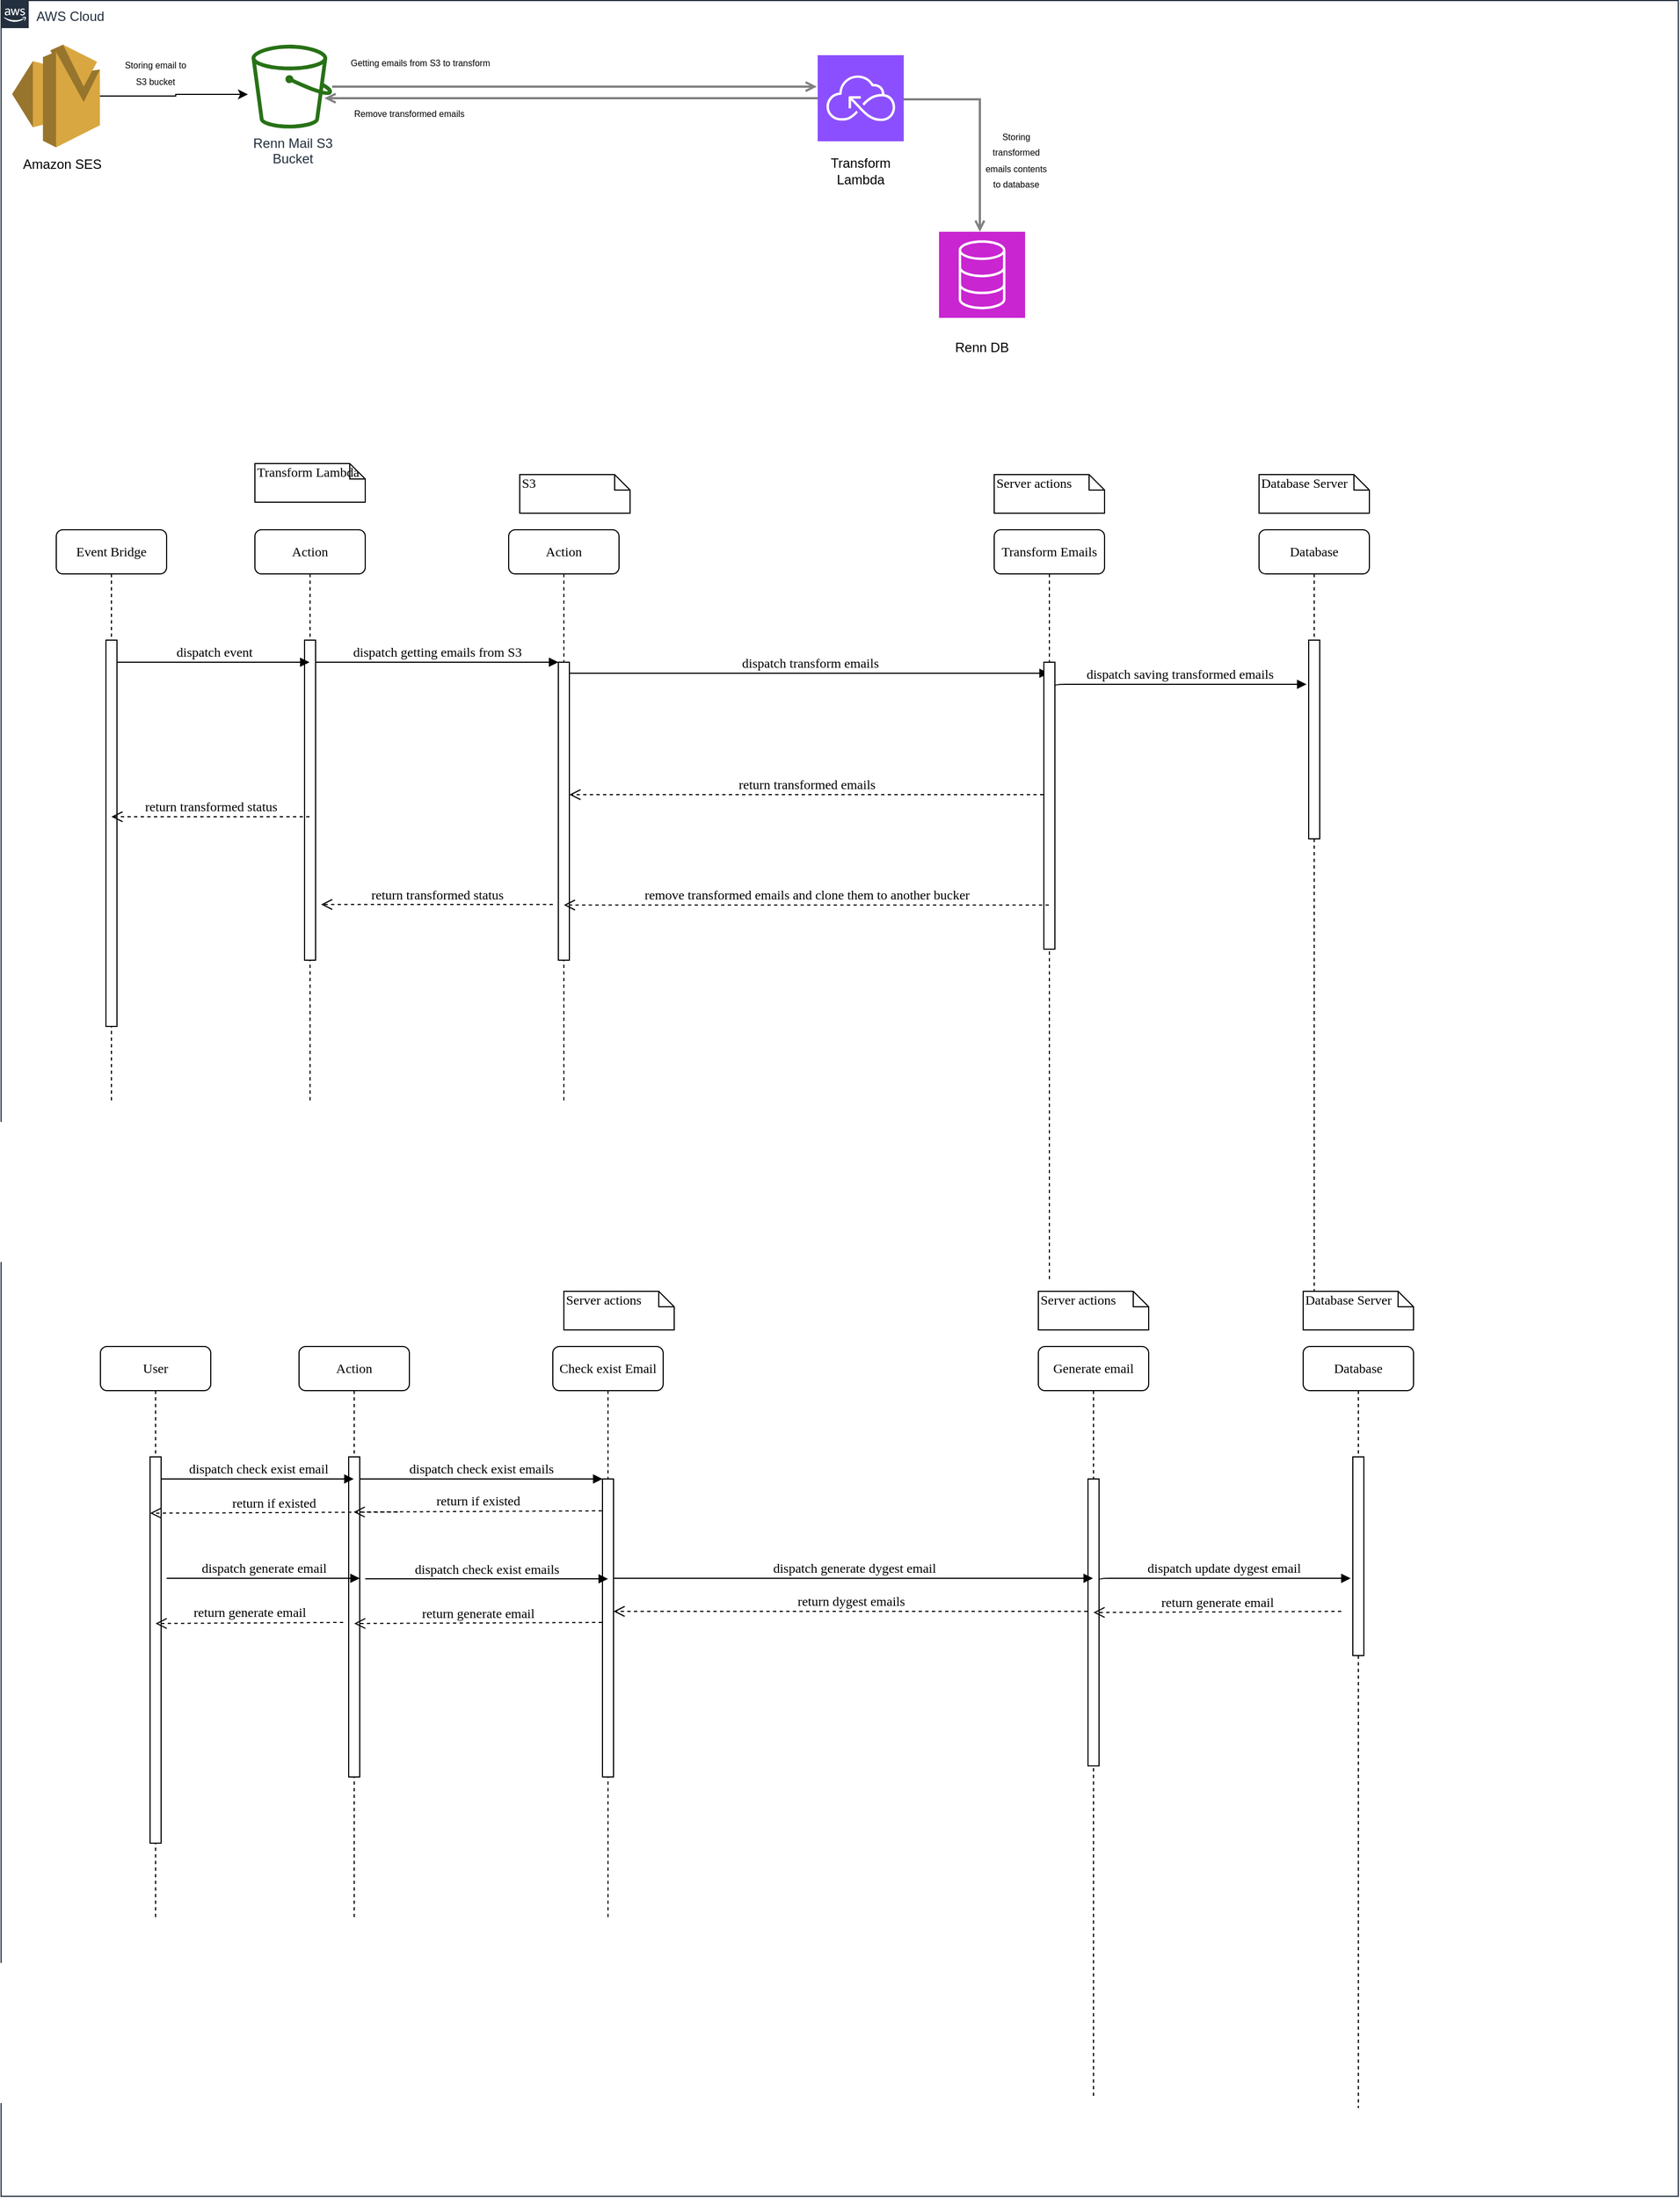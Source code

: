 <mxfile version="24.4.3" type="github">
  <diagram id="Ht1M8jgEwFfnCIfOTk4-" name="Page-1">
    <mxGraphModel dx="3740" dy="2110" grid="1" gridSize="10" guides="1" tooltips="1" connect="1" arrows="1" fold="1" page="1" pageScale="1" pageWidth="1169" pageHeight="827" math="0" shadow="0">
      <root>
        <mxCell id="0" />
        <mxCell id="1" parent="0" />
        <mxCell id="UEzPUAAOIrF-is8g5C7q-175" value="AWS Cloud" style="points=[[0,0],[0.25,0],[0.5,0],[0.75,0],[1,0],[1,0.25],[1,0.5],[1,0.75],[1,1],[0.75,1],[0.5,1],[0.25,1],[0,1],[0,0.75],[0,0.5],[0,0.25]];outlineConnect=0;gradientColor=none;html=1;whiteSpace=wrap;fontSize=12;fontStyle=0;shape=mxgraph.aws4.group;grIcon=mxgraph.aws4.group_aws_cloud_alt;strokeColor=#232F3E;fillColor=none;verticalAlign=top;align=left;spacingLeft=30;fontColor=#232F3E;dashed=0;labelBackgroundColor=#ffffff;container=1;pointerEvents=0;collapsible=0;recursiveResize=0;" parent="1" vertex="1">
          <mxGeometry x="-90" y="-789.5" width="1520" height="1989.5" as="geometry" />
        </mxCell>
        <mxCell id="p87CbuBcReerhUkE5k2M-15" value="" style="group" parent="UEzPUAAOIrF-is8g5C7q-175" vertex="1" connectable="0">
          <mxGeometry x="10" y="40" width="90" height="123" as="geometry" />
        </mxCell>
        <mxCell id="p87CbuBcReerhUkE5k2M-3" value="" style="outlineConnect=0;dashed=0;verticalLabelPosition=bottom;verticalAlign=top;align=center;html=1;shape=mxgraph.aws3.ses;fillColor=#D9A741;gradientColor=none;" parent="p87CbuBcReerhUkE5k2M-15" vertex="1">
          <mxGeometry width="79.5" height="93" as="geometry" />
        </mxCell>
        <mxCell id="p87CbuBcReerhUkE5k2M-10" value="Amazon SES" style="text;html=1;align=center;verticalAlign=middle;resizable=0;points=[];autosize=1;strokeColor=none;fillColor=none;" parent="p87CbuBcReerhUkE5k2M-15" vertex="1">
          <mxGeometry y="93" width="90" height="30" as="geometry" />
        </mxCell>
        <mxCell id="p87CbuBcReerhUkE5k2M-17" value="" style="group" parent="UEzPUAAOIrF-is8g5C7q-175" vertex="1" connectable="0">
          <mxGeometry x="740" y="49.5" width="78" height="119.5" as="geometry" />
        </mxCell>
        <mxCell id="p87CbuBcReerhUkE5k2M-1" value="" style="sketch=0;points=[[0,0,0],[0.25,0,0],[0.5,0,0],[0.75,0,0],[1,0,0],[0,1,0],[0.25,1,0],[0.5,1,0],[0.75,1,0],[1,1,0],[0,0.25,0],[0,0.5,0],[0,0.75,0],[1,0.25,0],[1,0.5,0],[1,0.75,0]];outlineConnect=0;fontColor=#232F3E;fillColor=#8C4FFF;strokeColor=#ffffff;dashed=0;verticalLabelPosition=bottom;verticalAlign=top;align=center;html=1;fontSize=12;fontStyle=0;aspect=fixed;shape=mxgraph.aws4.resourceIcon;resIcon=mxgraph.aws4.serverless;" parent="p87CbuBcReerhUkE5k2M-17" vertex="1">
          <mxGeometry width="78" height="78" as="geometry" />
        </mxCell>
        <mxCell id="p87CbuBcReerhUkE5k2M-16" value="Transform Lambda" style="text;html=1;align=center;verticalAlign=middle;whiteSpace=wrap;rounded=0;" parent="p87CbuBcReerhUkE5k2M-17" vertex="1">
          <mxGeometry x="9" y="89.5" width="60" height="30" as="geometry" />
        </mxCell>
        <mxCell id="p87CbuBcReerhUkE5k2M-21" value="" style="group" parent="UEzPUAAOIrF-is8g5C7q-175" vertex="1" connectable="0">
          <mxGeometry x="850" y="209.5" width="78" height="120" as="geometry" />
        </mxCell>
        <mxCell id="p87CbuBcReerhUkE5k2M-19" value="" style="sketch=0;points=[[0,0,0],[0.25,0,0],[0.5,0,0],[0.75,0,0],[1,0,0],[0,1,0],[0.25,1,0],[0.5,1,0],[0.75,1,0],[1,1,0],[0,0.25,0],[0,0.5,0],[0,0.75,0],[1,0.25,0],[1,0.5,0],[1,0.75,0]];outlineConnect=0;fontColor=#232F3E;fillColor=#C925D1;strokeColor=#ffffff;dashed=0;verticalLabelPosition=bottom;verticalAlign=top;align=center;html=1;fontSize=12;fontStyle=0;aspect=fixed;shape=mxgraph.aws4.resourceIcon;resIcon=mxgraph.aws4.database;" parent="p87CbuBcReerhUkE5k2M-21" vertex="1">
          <mxGeometry width="78" height="78" as="geometry" />
        </mxCell>
        <mxCell id="p87CbuBcReerhUkE5k2M-20" value="Renn DB" style="text;html=1;align=center;verticalAlign=middle;whiteSpace=wrap;rounded=0;" parent="p87CbuBcReerhUkE5k2M-21" vertex="1">
          <mxGeometry x="9" y="90" width="60" height="30" as="geometry" />
        </mxCell>
        <mxCell id="p87CbuBcReerhUkE5k2M-25" style="edgeStyle=orthogonalEdgeStyle;rounded=0;orthogonalLoop=1;jettySize=auto;html=1;startArrow=none;startFill=0;endArrow=open;endFill=0;strokeColor=#808080;strokeWidth=2;" parent="UEzPUAAOIrF-is8g5C7q-175" source="p87CbuBcReerhUkE5k2M-1" edge="1">
          <mxGeometry relative="1" as="geometry">
            <mxPoint x="399.0" y="89.0" as="sourcePoint" />
            <mxPoint x="293" y="88.5" as="targetPoint" />
          </mxGeometry>
        </mxCell>
        <mxCell id="p87CbuBcReerhUkE5k2M-26" value="&lt;font style=&quot;font-size: 8px;&quot;&gt;Storing email to S3 bucket&lt;/font&gt;" style="text;html=1;align=center;verticalAlign=middle;whiteSpace=wrap;rounded=0;" parent="UEzPUAAOIrF-is8g5C7q-175" vertex="1">
          <mxGeometry x="110" y="49.5" width="60" height="30" as="geometry" />
        </mxCell>
        <mxCell id="p87CbuBcReerhUkE5k2M-27" value="&lt;font style=&quot;font-size: 8px;&quot;&gt;Getting emails from S3 to transform&lt;/font&gt;" style="text;html=1;align=center;verticalAlign=middle;whiteSpace=wrap;rounded=0;" parent="UEzPUAAOIrF-is8g5C7q-175" vertex="1">
          <mxGeometry x="310" y="40" width="140" height="30" as="geometry" />
        </mxCell>
        <mxCell id="UEzPUAAOIrF-is8g5C7q-200" style="edgeStyle=orthogonalEdgeStyle;rounded=0;orthogonalLoop=1;jettySize=auto;html=1;startArrow=none;startFill=0;endArrow=open;endFill=0;strokeColor=#808080;strokeWidth=2;" parent="UEzPUAAOIrF-is8g5C7q-175" edge="1">
          <mxGeometry relative="1" as="geometry">
            <Array as="points">
              <mxPoint x="887" y="89.51" />
            </Array>
            <mxPoint x="818.0" y="89.51" as="sourcePoint" />
            <mxPoint x="887" y="209.526" as="targetPoint" />
          </mxGeometry>
        </mxCell>
        <mxCell id="p87CbuBcReerhUkE5k2M-30" value="&lt;font style=&quot;font-size: 8px;&quot;&gt;Remove transformed emails&lt;/font&gt;" style="text;html=1;align=center;verticalAlign=middle;whiteSpace=wrap;rounded=0;" parent="UEzPUAAOIrF-is8g5C7q-175" vertex="1">
          <mxGeometry x="300" y="86.5" width="140" height="30" as="geometry" />
        </mxCell>
        <mxCell id="p87CbuBcReerhUkE5k2M-34" value="&lt;font style=&quot;font-size: 8px;&quot;&gt;Storing transformed emails contents to database&lt;/font&gt;" style="text;html=1;align=center;verticalAlign=middle;whiteSpace=wrap;rounded=0;" parent="UEzPUAAOIrF-is8g5C7q-175" vertex="1">
          <mxGeometry x="890" y="118" width="60" height="51" as="geometry" />
        </mxCell>
        <mxCell id="p87CbuBcReerhUkE5k2M-70" value="Action" style="shape=umlLifeline;perimeter=lifelinePerimeter;whiteSpace=wrap;html=1;container=1;collapsible=0;recursiveResize=0;outlineConnect=0;rounded=1;shadow=0;comic=0;labelBackgroundColor=none;strokeWidth=1;fontFamily=Verdana;fontSize=12;align=center;" parent="UEzPUAAOIrF-is8g5C7q-175" vertex="1">
          <mxGeometry x="230" y="479.5" width="100" height="520" as="geometry" />
        </mxCell>
        <mxCell id="p87CbuBcReerhUkE5k2M-71" value="" style="html=1;points=[];perimeter=orthogonalPerimeter;rounded=0;shadow=0;comic=0;labelBackgroundColor=none;strokeWidth=1;fontFamily=Verdana;fontSize=12;align=center;" parent="p87CbuBcReerhUkE5k2M-70" vertex="1">
          <mxGeometry x="45" y="100" width="10" height="290" as="geometry" />
        </mxCell>
        <mxCell id="p87CbuBcReerhUkE5k2M-72" value="Action" style="shape=umlLifeline;perimeter=lifelinePerimeter;whiteSpace=wrap;html=1;container=1;collapsible=0;recursiveResize=0;outlineConnect=0;rounded=1;shadow=0;comic=0;labelBackgroundColor=none;strokeWidth=1;fontFamily=Verdana;fontSize=12;align=center;" parent="UEzPUAAOIrF-is8g5C7q-175" vertex="1">
          <mxGeometry x="460" y="479.5" width="100" height="520" as="geometry" />
        </mxCell>
        <mxCell id="p87CbuBcReerhUkE5k2M-73" value="" style="html=1;points=[];perimeter=orthogonalPerimeter;rounded=0;shadow=0;comic=0;labelBackgroundColor=none;strokeWidth=1;fontFamily=Verdana;fontSize=12;align=center;" parent="p87CbuBcReerhUkE5k2M-72" vertex="1">
          <mxGeometry x="45" y="120" width="10" height="270" as="geometry" />
        </mxCell>
        <mxCell id="p87CbuBcReerhUkE5k2M-74" value="dispatch transform emails" style="html=1;verticalAlign=bottom;endArrow=block;labelBackgroundColor=none;fontFamily=Verdana;fontSize=12;edgeStyle=elbowEdgeStyle;elbow=vertical;" parent="p87CbuBcReerhUkE5k2M-72" target="p87CbuBcReerhUkE5k2M-75" edge="1">
          <mxGeometry relative="1" as="geometry">
            <mxPoint x="55" y="130" as="sourcePoint" />
            <Array as="points">
              <mxPoint x="60" y="130" />
            </Array>
            <mxPoint x="290" y="130" as="targetPoint" />
          </mxGeometry>
        </mxCell>
        <mxCell id="p87CbuBcReerhUkE5k2M-75" value="Transform Emails" style="shape=umlLifeline;perimeter=lifelinePerimeter;whiteSpace=wrap;html=1;container=1;collapsible=0;recursiveResize=0;outlineConnect=0;rounded=1;shadow=0;comic=0;labelBackgroundColor=none;strokeWidth=1;fontFamily=Verdana;fontSize=12;align=center;" parent="UEzPUAAOIrF-is8g5C7q-175" vertex="1">
          <mxGeometry x="900" y="479.5" width="100" height="680" as="geometry" />
        </mxCell>
        <mxCell id="p87CbuBcReerhUkE5k2M-76" value="" style="html=1;points=[];perimeter=orthogonalPerimeter;rounded=0;shadow=0;comic=0;labelBackgroundColor=none;strokeWidth=1;fontFamily=Verdana;fontSize=12;align=center;" parent="p87CbuBcReerhUkE5k2M-75" vertex="1">
          <mxGeometry x="45" y="120" width="10" height="260" as="geometry" />
        </mxCell>
        <mxCell id="p87CbuBcReerhUkE5k2M-77" value="Database" style="shape=umlLifeline;perimeter=lifelinePerimeter;whiteSpace=wrap;html=1;container=1;collapsible=0;recursiveResize=0;outlineConnect=0;rounded=1;shadow=0;comic=0;labelBackgroundColor=none;strokeWidth=1;fontFamily=Verdana;fontSize=12;align=center;" parent="UEzPUAAOIrF-is8g5C7q-175" vertex="1">
          <mxGeometry x="1140" y="479.5" width="100" height="690" as="geometry" />
        </mxCell>
        <mxCell id="p87CbuBcReerhUkE5k2M-78" value="Event Bridge" style="shape=umlLifeline;perimeter=lifelinePerimeter;whiteSpace=wrap;html=1;container=1;collapsible=0;recursiveResize=0;outlineConnect=0;rounded=1;shadow=0;comic=0;labelBackgroundColor=none;strokeWidth=1;fontFamily=Verdana;fontSize=12;align=center;" parent="UEzPUAAOIrF-is8g5C7q-175" vertex="1">
          <mxGeometry x="50" y="479.5" width="100" height="520" as="geometry" />
        </mxCell>
        <mxCell id="p87CbuBcReerhUkE5k2M-79" value="" style="html=1;points=[];perimeter=orthogonalPerimeter;rounded=0;shadow=0;comic=0;labelBackgroundColor=none;strokeWidth=1;fontFamily=Verdana;fontSize=12;align=center;" parent="p87CbuBcReerhUkE5k2M-78" vertex="1">
          <mxGeometry x="45" y="100" width="10" height="350" as="geometry" />
        </mxCell>
        <mxCell id="p87CbuBcReerhUkE5k2M-80" value="dispatch event" style="html=1;verticalAlign=bottom;endArrow=block;labelBackgroundColor=none;fontFamily=Verdana;fontSize=12;edgeStyle=elbowEdgeStyle;elbow=vertical;" parent="p87CbuBcReerhUkE5k2M-78" target="p87CbuBcReerhUkE5k2M-70" edge="1">
          <mxGeometry relative="1" as="geometry">
            <mxPoint x="55" y="120" as="sourcePoint" />
            <mxPoint x="185" y="120.0" as="targetPoint" />
            <mxPoint as="offset" />
          </mxGeometry>
        </mxCell>
        <mxCell id="p87CbuBcReerhUkE5k2M-81" value="" style="html=1;points=[];perimeter=orthogonalPerimeter;rounded=0;shadow=0;comic=0;labelBackgroundColor=none;strokeWidth=1;fontFamily=Verdana;fontSize=12;align=center;" parent="UEzPUAAOIrF-is8g5C7q-175" vertex="1">
          <mxGeometry x="1185" y="579.5" width="10" height="180" as="geometry" />
        </mxCell>
        <mxCell id="p87CbuBcReerhUkE5k2M-82" value="dispatch getting emails from S3" style="html=1;verticalAlign=bottom;endArrow=block;entryX=0;entryY=0;labelBackgroundColor=none;fontFamily=Verdana;fontSize=12;edgeStyle=elbowEdgeStyle;elbow=vertical;" parent="UEzPUAAOIrF-is8g5C7q-175" source="p87CbuBcReerhUkE5k2M-71" target="p87CbuBcReerhUkE5k2M-73" edge="1">
          <mxGeometry relative="1" as="geometry">
            <mxPoint x="360" y="599.5" as="sourcePoint" />
            <mxPoint as="offset" />
          </mxGeometry>
        </mxCell>
        <mxCell id="p87CbuBcReerhUkE5k2M-83" value="Server actions" style="shape=note;whiteSpace=wrap;html=1;size=14;verticalAlign=top;align=left;spacingTop=-6;rounded=0;shadow=0;comic=0;labelBackgroundColor=none;strokeWidth=1;fontFamily=Verdana;fontSize=12" parent="UEzPUAAOIrF-is8g5C7q-175" vertex="1">
          <mxGeometry x="900" y="429.5" width="100" height="35" as="geometry" />
        </mxCell>
        <mxCell id="p87CbuBcReerhUkE5k2M-84" value="Database Server" style="shape=note;whiteSpace=wrap;html=1;size=14;verticalAlign=top;align=left;spacingTop=-6;rounded=0;shadow=0;comic=0;labelBackgroundColor=none;strokeWidth=1;fontFamily=Verdana;fontSize=12" parent="UEzPUAAOIrF-is8g5C7q-175" vertex="1">
          <mxGeometry x="1140" y="429.5" width="100" height="35" as="geometry" />
        </mxCell>
        <mxCell id="p87CbuBcReerhUkE5k2M-85" value="S3" style="shape=note;whiteSpace=wrap;html=1;size=14;verticalAlign=top;align=left;spacingTop=-6;rounded=0;shadow=0;comic=0;labelBackgroundColor=none;strokeWidth=1;fontFamily=Verdana;fontSize=12" parent="UEzPUAAOIrF-is8g5C7q-175" vertex="1">
          <mxGeometry x="470" y="429.5" width="100" height="35" as="geometry" />
        </mxCell>
        <mxCell id="p87CbuBcReerhUkE5k2M-86" value="remove transformed emails and clone them to another bucker" style="html=1;verticalAlign=bottom;endArrow=open;dashed=1;endSize=8;labelBackgroundColor=none;fontFamily=Verdana;fontSize=12;elbow=vertical;" parent="UEzPUAAOIrF-is8g5C7q-175" source="p87CbuBcReerhUkE5k2M-75" target="p87CbuBcReerhUkE5k2M-72" edge="1">
          <mxGeometry relative="1" as="geometry">
            <mxPoint x="600" y="769.5" as="targetPoint" />
            <mxPoint x="820" y="769.5" as="sourcePoint" />
            <mxPoint as="offset" />
          </mxGeometry>
        </mxCell>
        <mxCell id="p87CbuBcReerhUkE5k2M-87" value="return transformed emails" style="html=1;verticalAlign=bottom;endArrow=open;dashed=1;endSize=8;labelBackgroundColor=none;fontFamily=Verdana;fontSize=12;elbow=vertical;" parent="UEzPUAAOIrF-is8g5C7q-175" edge="1">
          <mxGeometry relative="1" as="geometry">
            <mxPoint x="515" y="719.5" as="targetPoint" />
            <mxPoint x="944.5" y="719.5" as="sourcePoint" />
          </mxGeometry>
        </mxCell>
        <mxCell id="p87CbuBcReerhUkE5k2M-88" value="dispatch saving transformed emails" style="html=1;verticalAlign=bottom;endArrow=block;labelBackgroundColor=none;fontFamily=Verdana;fontSize=12;edgeStyle=elbowEdgeStyle;elbow=vertical;entryX=-0.2;entryY=0.222;entryDx=0;entryDy=0;entryPerimeter=0;exitX=1;exitY=0.088;exitDx=0;exitDy=0;exitPerimeter=0;" parent="UEzPUAAOIrF-is8g5C7q-175" source="p87CbuBcReerhUkE5k2M-76" target="p87CbuBcReerhUkE5k2M-81" edge="1">
          <mxGeometry x="0.005" relative="1" as="geometry">
            <mxPoint x="1025" y="619.5" as="sourcePoint" />
            <Array as="points">
              <mxPoint x="1030" y="619.5" />
            </Array>
            <mxPoint x="1270" y="619.5" as="targetPoint" />
            <mxPoint as="offset" />
          </mxGeometry>
        </mxCell>
        <mxCell id="p87CbuBcReerhUkE5k2M-89" value="return transformed status" style="html=1;verticalAlign=bottom;endArrow=open;dashed=1;endSize=8;labelBackgroundColor=none;fontFamily=Verdana;fontSize=12;elbow=vertical;" parent="UEzPUAAOIrF-is8g5C7q-175" edge="1">
          <mxGeometry relative="1" as="geometry">
            <mxPoint x="290" y="819" as="targetPoint" />
            <mxPoint x="500" y="819" as="sourcePoint" />
          </mxGeometry>
        </mxCell>
        <mxCell id="p87CbuBcReerhUkE5k2M-90" value="return transformed status" style="html=1;verticalAlign=bottom;endArrow=open;dashed=1;endSize=8;labelBackgroundColor=none;fontFamily=Verdana;fontSize=12;elbow=vertical;" parent="UEzPUAAOIrF-is8g5C7q-175" source="p87CbuBcReerhUkE5k2M-70" target="p87CbuBcReerhUkE5k2M-78" edge="1">
          <mxGeometry relative="1" as="geometry">
            <mxPoint x="130" y="839.5" as="targetPoint" />
            <mxPoint x="250" y="839.5" as="sourcePoint" />
          </mxGeometry>
        </mxCell>
        <mxCell id="UEzPUAAOIrF-is8g5C7q-177" value="Renn Mail S3&lt;br&gt;Bucket" style="outlineConnect=0;fontColor=#232F3E;gradientColor=none;fillColor=#277116;strokeColor=none;dashed=0;verticalLabelPosition=bottom;verticalAlign=top;align=center;html=1;fontSize=12;fontStyle=0;aspect=fixed;pointerEvents=1;shape=mxgraph.aws4.bucket;labelBackgroundColor=#ffffff;" parent="UEzPUAAOIrF-is8g5C7q-175" vertex="1">
          <mxGeometry x="227" y="40.0" width="73" height="75.92" as="geometry" />
        </mxCell>
        <mxCell id="UEzPUAAOIrF-is8g5C7q-195" style="edgeStyle=orthogonalEdgeStyle;rounded=0;orthogonalLoop=1;jettySize=auto;html=1;startArrow=none;startFill=0;endArrow=open;endFill=0;strokeColor=#808080;strokeWidth=2;entryX=-0.009;entryY=0.365;entryDx=0;entryDy=0;entryPerimeter=0;" parent="UEzPUAAOIrF-is8g5C7q-175" source="UEzPUAAOIrF-is8g5C7q-177" target="p87CbuBcReerhUkE5k2M-1" edge="1">
          <mxGeometry relative="1" as="geometry">
            <mxPoint x="519.0" y="79.0" as="targetPoint" />
          </mxGeometry>
        </mxCell>
        <mxCell id="p87CbuBcReerhUkE5k2M-9" style="edgeStyle=orthogonalEdgeStyle;rounded=0;orthogonalLoop=1;jettySize=auto;html=1;entryX=-0.046;entryY=0.593;entryDx=0;entryDy=0;entryPerimeter=0;" parent="UEzPUAAOIrF-is8g5C7q-175" source="p87CbuBcReerhUkE5k2M-3" target="UEzPUAAOIrF-is8g5C7q-177" edge="1">
          <mxGeometry relative="1" as="geometry" />
        </mxCell>
        <mxCell id="_uzNbw8wHjBa47dtU_Rj-5" value="Action" style="shape=umlLifeline;perimeter=lifelinePerimeter;whiteSpace=wrap;html=1;container=1;collapsible=0;recursiveResize=0;outlineConnect=0;rounded=1;shadow=0;comic=0;labelBackgroundColor=none;strokeWidth=1;fontFamily=Verdana;fontSize=12;align=center;" vertex="1" parent="UEzPUAAOIrF-is8g5C7q-175">
          <mxGeometry x="270" y="1219.5" width="100" height="520" as="geometry" />
        </mxCell>
        <mxCell id="_uzNbw8wHjBa47dtU_Rj-6" value="" style="html=1;points=[];perimeter=orthogonalPerimeter;rounded=0;shadow=0;comic=0;labelBackgroundColor=none;strokeWidth=1;fontFamily=Verdana;fontSize=12;align=center;" vertex="1" parent="_uzNbw8wHjBa47dtU_Rj-5">
          <mxGeometry x="45" y="100" width="10" height="290" as="geometry" />
        </mxCell>
        <mxCell id="_uzNbw8wHjBa47dtU_Rj-26" value="return if existed" style="html=1;verticalAlign=bottom;endArrow=open;dashed=1;endSize=8;labelBackgroundColor=none;fontFamily=Verdana;fontSize=12;elbow=vertical;exitX=-0.056;exitY=0.107;exitDx=0;exitDy=0;exitPerimeter=0;" edge="1" parent="_uzNbw8wHjBa47dtU_Rj-5" source="_uzNbw8wHjBa47dtU_Rj-8">
          <mxGeometry relative="1" as="geometry">
            <mxPoint x="49.5" y="150" as="targetPoint" />
            <mxPoint x="479" y="150" as="sourcePoint" />
          </mxGeometry>
        </mxCell>
        <mxCell id="_uzNbw8wHjBa47dtU_Rj-7" value="Check exist Email" style="shape=umlLifeline;perimeter=lifelinePerimeter;whiteSpace=wrap;html=1;container=1;collapsible=0;recursiveResize=0;outlineConnect=0;rounded=1;shadow=0;comic=0;labelBackgroundColor=none;strokeWidth=1;fontFamily=Verdana;fontSize=12;align=center;size=40;" vertex="1" parent="UEzPUAAOIrF-is8g5C7q-175">
          <mxGeometry x="500" y="1219.5" width="100" height="520" as="geometry" />
        </mxCell>
        <mxCell id="_uzNbw8wHjBa47dtU_Rj-8" value="" style="html=1;points=[];perimeter=orthogonalPerimeter;rounded=0;shadow=0;comic=0;labelBackgroundColor=none;strokeWidth=1;fontFamily=Verdana;fontSize=12;align=center;" vertex="1" parent="_uzNbw8wHjBa47dtU_Rj-7">
          <mxGeometry x="45" y="120" width="10" height="270" as="geometry" />
        </mxCell>
        <mxCell id="_uzNbw8wHjBa47dtU_Rj-10" value="Generate email" style="shape=umlLifeline;perimeter=lifelinePerimeter;whiteSpace=wrap;html=1;container=1;collapsible=0;recursiveResize=0;outlineConnect=0;rounded=1;shadow=0;comic=0;labelBackgroundColor=none;strokeWidth=1;fontFamily=Verdana;fontSize=12;align=center;" vertex="1" parent="UEzPUAAOIrF-is8g5C7q-175">
          <mxGeometry x="940" y="1219.5" width="100" height="680" as="geometry" />
        </mxCell>
        <mxCell id="_uzNbw8wHjBa47dtU_Rj-11" value="" style="html=1;points=[];perimeter=orthogonalPerimeter;rounded=0;shadow=0;comic=0;labelBackgroundColor=none;strokeWidth=1;fontFamily=Verdana;fontSize=12;align=center;" vertex="1" parent="_uzNbw8wHjBa47dtU_Rj-10">
          <mxGeometry x="45" y="120" width="10" height="260" as="geometry" />
        </mxCell>
        <mxCell id="_uzNbw8wHjBa47dtU_Rj-12" value="Database" style="shape=umlLifeline;perimeter=lifelinePerimeter;whiteSpace=wrap;html=1;container=1;collapsible=0;recursiveResize=0;outlineConnect=0;rounded=1;shadow=0;comic=0;labelBackgroundColor=none;strokeWidth=1;fontFamily=Verdana;fontSize=12;align=center;" vertex="1" parent="UEzPUAAOIrF-is8g5C7q-175">
          <mxGeometry x="1180" y="1219.5" width="100" height="690" as="geometry" />
        </mxCell>
        <mxCell id="_uzNbw8wHjBa47dtU_Rj-13" value="User" style="shape=umlLifeline;perimeter=lifelinePerimeter;whiteSpace=wrap;html=1;container=1;collapsible=0;recursiveResize=0;outlineConnect=0;rounded=1;shadow=0;comic=0;labelBackgroundColor=none;strokeWidth=1;fontFamily=Verdana;fontSize=12;align=center;" vertex="1" parent="UEzPUAAOIrF-is8g5C7q-175">
          <mxGeometry x="90" y="1219.5" width="100" height="520" as="geometry" />
        </mxCell>
        <mxCell id="_uzNbw8wHjBa47dtU_Rj-14" value="" style="html=1;points=[];perimeter=orthogonalPerimeter;rounded=0;shadow=0;comic=0;labelBackgroundColor=none;strokeWidth=1;fontFamily=Verdana;fontSize=12;align=center;" vertex="1" parent="_uzNbw8wHjBa47dtU_Rj-13">
          <mxGeometry x="45" y="100" width="10" height="350" as="geometry" />
        </mxCell>
        <mxCell id="_uzNbw8wHjBa47dtU_Rj-15" value="dispatch check exist email" style="html=1;verticalAlign=bottom;endArrow=block;labelBackgroundColor=none;fontFamily=Verdana;fontSize=12;edgeStyle=elbowEdgeStyle;elbow=vertical;" edge="1" parent="_uzNbw8wHjBa47dtU_Rj-13" target="_uzNbw8wHjBa47dtU_Rj-5">
          <mxGeometry relative="1" as="geometry">
            <mxPoint x="55" y="120" as="sourcePoint" />
            <mxPoint x="185" y="120.0" as="targetPoint" />
            <mxPoint as="offset" />
          </mxGeometry>
        </mxCell>
        <mxCell id="_uzNbw8wHjBa47dtU_Rj-28" value="return if existed" style="html=1;verticalAlign=bottom;endArrow=open;dashed=1;endSize=8;labelBackgroundColor=none;fontFamily=Verdana;fontSize=12;elbow=vertical;exitX=-0.056;exitY=0.107;exitDx=0;exitDy=0;exitPerimeter=0;" edge="1" parent="_uzNbw8wHjBa47dtU_Rj-13">
          <mxGeometry relative="1" as="geometry">
            <mxPoint x="45" y="151" as="targetPoint" />
            <mxPoint x="269.5" y="150" as="sourcePoint" />
          </mxGeometry>
        </mxCell>
        <mxCell id="_uzNbw8wHjBa47dtU_Rj-16" value="" style="html=1;points=[];perimeter=orthogonalPerimeter;rounded=0;shadow=0;comic=0;labelBackgroundColor=none;strokeWidth=1;fontFamily=Verdana;fontSize=12;align=center;" vertex="1" parent="UEzPUAAOIrF-is8g5C7q-175">
          <mxGeometry x="1225" y="1319.5" width="10" height="180" as="geometry" />
        </mxCell>
        <mxCell id="_uzNbw8wHjBa47dtU_Rj-17" value="dispatch check exist emails" style="html=1;verticalAlign=bottom;endArrow=block;entryX=0;entryY=0;labelBackgroundColor=none;fontFamily=Verdana;fontSize=12;edgeStyle=elbowEdgeStyle;elbow=vertical;" edge="1" parent="UEzPUAAOIrF-is8g5C7q-175" source="_uzNbw8wHjBa47dtU_Rj-6" target="_uzNbw8wHjBa47dtU_Rj-8">
          <mxGeometry relative="1" as="geometry">
            <mxPoint x="400" y="1339.5" as="sourcePoint" />
            <mxPoint as="offset" />
          </mxGeometry>
        </mxCell>
        <mxCell id="_uzNbw8wHjBa47dtU_Rj-18" value="Server actions" style="shape=note;whiteSpace=wrap;html=1;size=14;verticalAlign=top;align=left;spacingTop=-6;rounded=0;shadow=0;comic=0;labelBackgroundColor=none;strokeWidth=1;fontFamily=Verdana;fontSize=12" vertex="1" parent="UEzPUAAOIrF-is8g5C7q-175">
          <mxGeometry x="940" y="1169.5" width="100" height="35" as="geometry" />
        </mxCell>
        <mxCell id="_uzNbw8wHjBa47dtU_Rj-19" value="Database Server" style="shape=note;whiteSpace=wrap;html=1;size=14;verticalAlign=top;align=left;spacingTop=-6;rounded=0;shadow=0;comic=0;labelBackgroundColor=none;strokeWidth=1;fontFamily=Verdana;fontSize=12" vertex="1" parent="UEzPUAAOIrF-is8g5C7q-175">
          <mxGeometry x="1180" y="1169.5" width="100" height="35" as="geometry" />
        </mxCell>
        <mxCell id="_uzNbw8wHjBa47dtU_Rj-20" value="Server actions" style="shape=note;whiteSpace=wrap;html=1;size=14;verticalAlign=top;align=left;spacingTop=-6;rounded=0;shadow=0;comic=0;labelBackgroundColor=none;strokeWidth=1;fontFamily=Verdana;fontSize=12" vertex="1" parent="UEzPUAAOIrF-is8g5C7q-175">
          <mxGeometry x="510" y="1169.5" width="100" height="35" as="geometry" />
        </mxCell>
        <mxCell id="_uzNbw8wHjBa47dtU_Rj-22" value="return dygest emails" style="html=1;verticalAlign=bottom;endArrow=open;dashed=1;endSize=8;labelBackgroundColor=none;fontFamily=Verdana;fontSize=12;elbow=vertical;" edge="1" parent="UEzPUAAOIrF-is8g5C7q-175">
          <mxGeometry relative="1" as="geometry">
            <mxPoint x="555" y="1459.5" as="targetPoint" />
            <mxPoint x="984.5" y="1459.5" as="sourcePoint" />
          </mxGeometry>
        </mxCell>
        <mxCell id="_uzNbw8wHjBa47dtU_Rj-23" value="dispatch update dygest email" style="html=1;verticalAlign=bottom;endArrow=block;labelBackgroundColor=none;fontFamily=Verdana;fontSize=12;edgeStyle=elbowEdgeStyle;elbow=vertical;entryX=-0.2;entryY=0.222;entryDx=0;entryDy=0;entryPerimeter=0;exitX=1;exitY=0.088;exitDx=0;exitDy=0;exitPerimeter=0;" edge="1" parent="UEzPUAAOIrF-is8g5C7q-175">
          <mxGeometry x="0.005" relative="1" as="geometry">
            <mxPoint x="995" y="1432.42" as="sourcePoint" />
            <Array as="points">
              <mxPoint x="1070" y="1429.54" />
            </Array>
            <mxPoint x="1223" y="1429.5" as="targetPoint" />
            <mxPoint as="offset" />
          </mxGeometry>
        </mxCell>
        <mxCell id="_uzNbw8wHjBa47dtU_Rj-9" value="dispatch generate dygest email" style="html=1;verticalAlign=bottom;endArrow=block;labelBackgroundColor=none;fontFamily=Verdana;fontSize=12;edgeStyle=elbowEdgeStyle;elbow=vertical;" edge="1" parent="UEzPUAAOIrF-is8g5C7q-175">
          <mxGeometry relative="1" as="geometry">
            <mxPoint x="555" y="1429.5" as="sourcePoint" />
            <Array as="points">
              <mxPoint x="560" y="1429.5" />
            </Array>
            <mxPoint x="989.5" y="1429.5" as="targetPoint" />
          </mxGeometry>
        </mxCell>
        <mxCell id="_uzNbw8wHjBa47dtU_Rj-27" value="dispatch generate email" style="html=1;verticalAlign=bottom;endArrow=block;labelBackgroundColor=none;fontFamily=Verdana;fontSize=12;edgeStyle=elbowEdgeStyle;elbow=vertical;" edge="1" parent="UEzPUAAOIrF-is8g5C7q-175">
          <mxGeometry relative="1" as="geometry">
            <mxPoint x="150" y="1429.5" as="sourcePoint" />
            <mxPoint x="325" y="1429.5" as="targetPoint" />
            <mxPoint as="offset" />
          </mxGeometry>
        </mxCell>
        <mxCell id="_uzNbw8wHjBa47dtU_Rj-29" value="dispatch check exist emails" style="html=1;verticalAlign=bottom;endArrow=block;entryX=0;entryY=0;labelBackgroundColor=none;fontFamily=Verdana;fontSize=12;edgeStyle=elbowEdgeStyle;elbow=vertical;" edge="1" parent="UEzPUAAOIrF-is8g5C7q-175">
          <mxGeometry relative="1" as="geometry">
            <mxPoint x="330" y="1430" as="sourcePoint" />
            <mxPoint as="offset" />
            <mxPoint x="550" y="1430" as="targetPoint" />
          </mxGeometry>
        </mxCell>
        <mxCell id="_uzNbw8wHjBa47dtU_Rj-30" value="return generate email" style="html=1;verticalAlign=bottom;endArrow=open;dashed=1;endSize=8;labelBackgroundColor=none;fontFamily=Verdana;fontSize=12;elbow=vertical;exitX=-0.056;exitY=0.107;exitDx=0;exitDy=0;exitPerimeter=0;" edge="1" parent="UEzPUAAOIrF-is8g5C7q-175">
          <mxGeometry relative="1" as="geometry">
            <mxPoint x="320" y="1470.5" as="targetPoint" />
            <mxPoint x="544.5" y="1469.5" as="sourcePoint" />
          </mxGeometry>
        </mxCell>
        <mxCell id="_uzNbw8wHjBa47dtU_Rj-31" value="return generate email" style="html=1;verticalAlign=bottom;endArrow=open;dashed=1;endSize=8;labelBackgroundColor=none;fontFamily=Verdana;fontSize=12;elbow=vertical;" edge="1" parent="UEzPUAAOIrF-is8g5C7q-175">
          <mxGeometry relative="1" as="geometry">
            <mxPoint x="140" y="1470.5" as="targetPoint" />
            <mxPoint x="310" y="1469.5" as="sourcePoint" />
          </mxGeometry>
        </mxCell>
        <mxCell id="_uzNbw8wHjBa47dtU_Rj-32" value="return generate email" style="html=1;verticalAlign=bottom;endArrow=open;dashed=1;endSize=8;labelBackgroundColor=none;fontFamily=Verdana;fontSize=12;elbow=vertical;exitX=-0.056;exitY=0.107;exitDx=0;exitDy=0;exitPerimeter=0;" edge="1" parent="UEzPUAAOIrF-is8g5C7q-175">
          <mxGeometry relative="1" as="geometry">
            <mxPoint x="990" y="1460.5" as="targetPoint" />
            <mxPoint x="1214.5" y="1459.5" as="sourcePoint" />
          </mxGeometry>
        </mxCell>
        <mxCell id="_uzNbw8wHjBa47dtU_Rj-33" value="Transform Lambda" style="shape=note;whiteSpace=wrap;html=1;size=14;verticalAlign=top;align=left;spacingTop=-6;rounded=0;shadow=0;comic=0;labelBackgroundColor=none;strokeWidth=1;fontFamily=Verdana;fontSize=12" vertex="1" parent="UEzPUAAOIrF-is8g5C7q-175">
          <mxGeometry x="230" y="419.5" width="100" height="35" as="geometry" />
        </mxCell>
      </root>
    </mxGraphModel>
  </diagram>
</mxfile>
